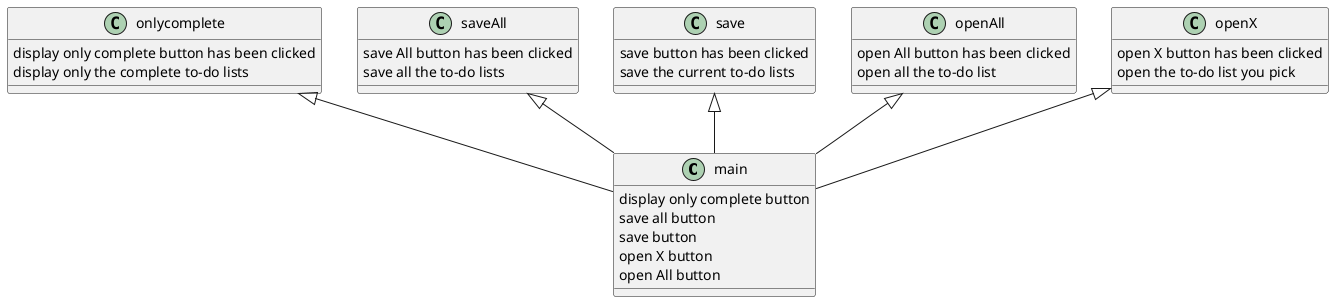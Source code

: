 @startuml
'https://plantuml.com/class-diagram

interface main

onlycomplete <|-- main
saveAll <|-- main
save <|-- main
openAll <|-- main
openX <|-- main

class main{
display only complete button
save all button
save button
open X button
open All button
}

class onlycomplete{
display only complete button has been clicked
display only the complete to-do lists
}

class saveAll{
save All button has been clicked
save all the to-do lists
}

class save{
save button has been clicked
save the current to-do lists
}

class openX{
open X button has been clicked
open the to-do list you pick
}

class openAll{
open All button has been clicked
open all the to-do list
}


@enduml
